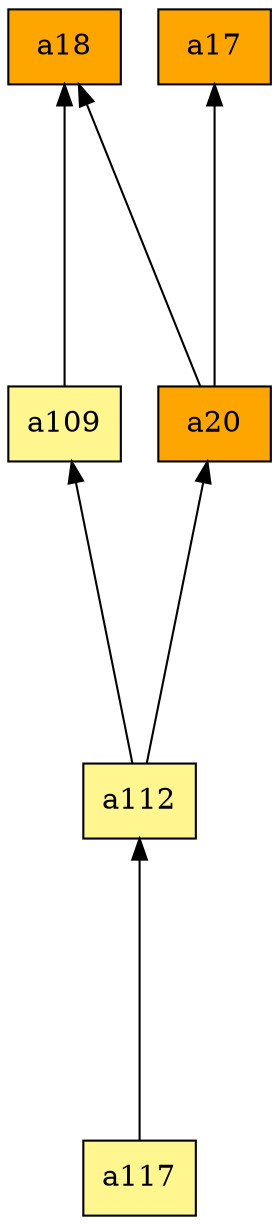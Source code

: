 digraph G {
rankdir=BT;ranksep="2.0";
"a117" [shape=record,fillcolor=khaki1,style=filled,label="{a117}"];
"a109" [shape=record,fillcolor=khaki1,style=filled,label="{a109}"];
"a18" [shape=record,fillcolor=orange,style=filled,label="{a18}"];
"a112" [shape=record,fillcolor=khaki1,style=filled,label="{a112}"];
"a20" [shape=record,fillcolor=orange,style=filled,label="{a20}"];
"a17" [shape=record,fillcolor=orange,style=filled,label="{a17}"];
"a117" -> "a112"
"a109" -> "a18"
"a112" -> "a109"
"a112" -> "a20"
"a20" -> "a18"
"a20" -> "a17"
}